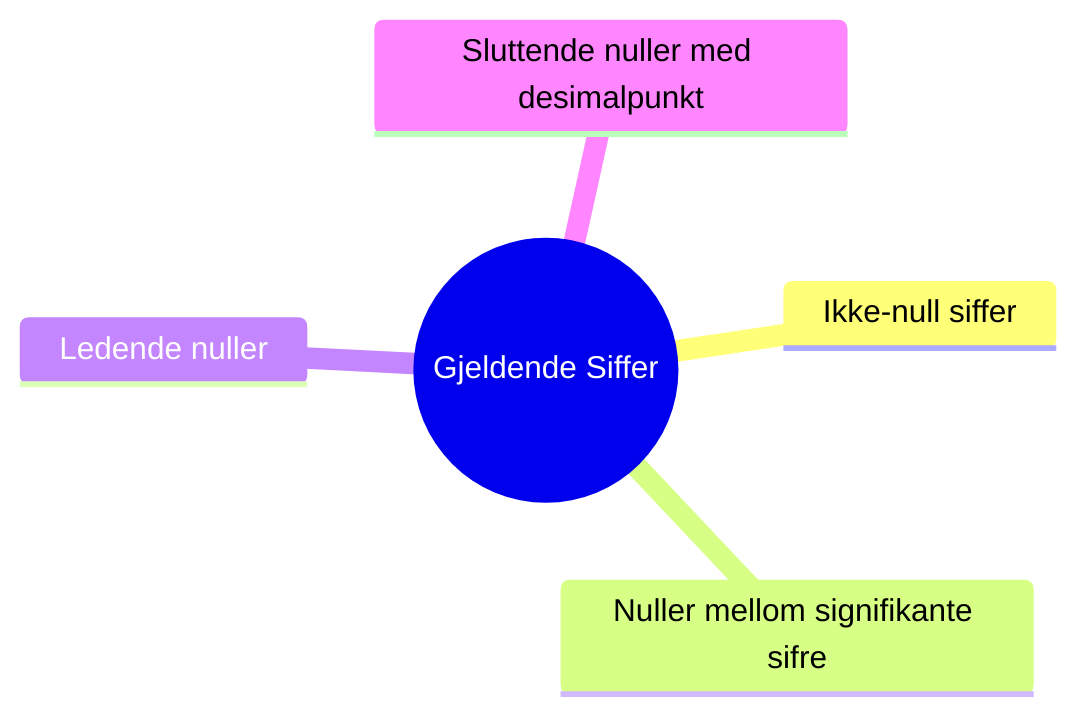 mindmap
  root((Gjeldende Siffer))
    Ikke-null siffer
    Nuller mellom signifikante sifre
    Ledende nuller
    Sluttende nuller med desimalpunkt
